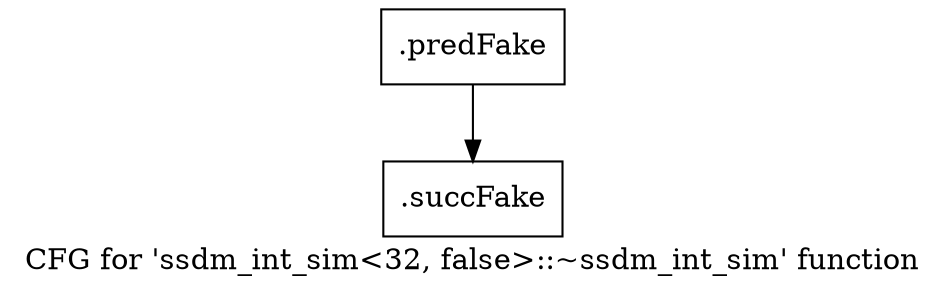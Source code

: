 digraph "CFG for 'ssdm_int_sim\<32, false\>::~ssdm_int_sim' function" {
	label="CFG for 'ssdm_int_sim\<32, false\>::~ssdm_int_sim' function";

	Node0x46c0a60 [shape=record,filename="",linenumber="",label="{.predFake}"];
	Node0x46c0a60 -> Node0x47ca070[ callList="" memoryops="" filename="/media/miguel/NewVolume/Linux/Xilinx/Vitis_HLS/2020.2/include/ap_common.h" execusionnum="0"];
	Node0x47ca070 [shape=record,filename="/media/miguel/NewVolume/Linux/Xilinx/Vitis_HLS/2020.2/include/ap_common.h",linenumber="639",label="{.succFake}"];
}
